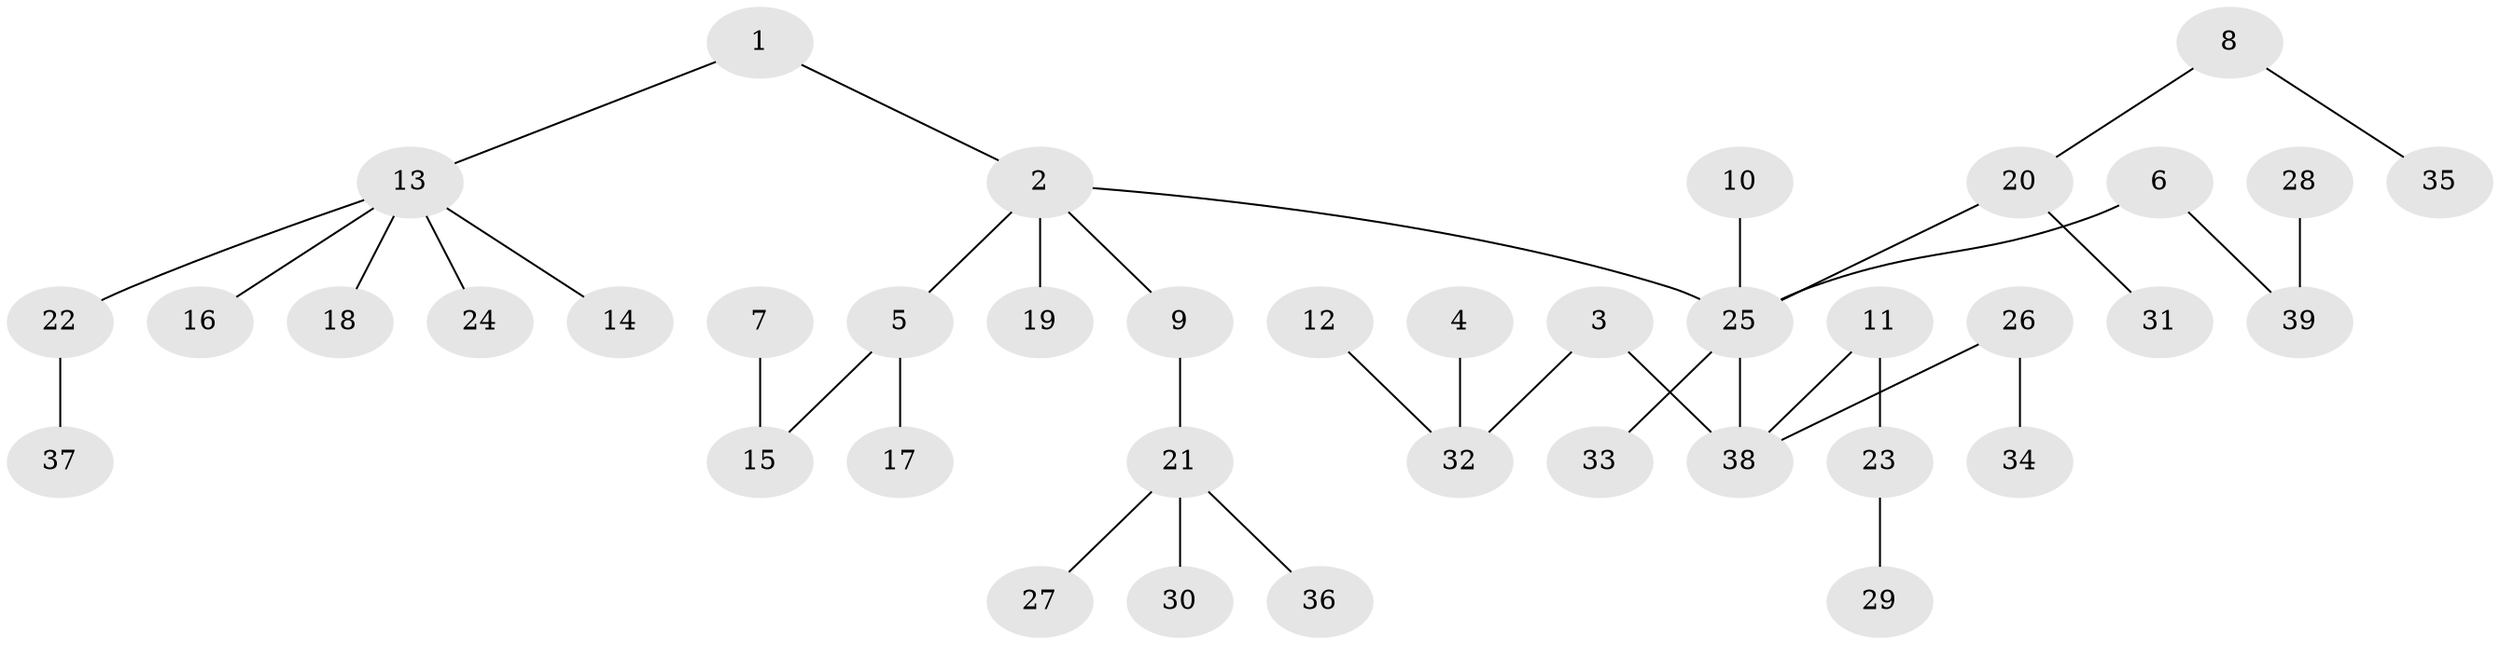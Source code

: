 // original degree distribution, {5: 0.03896103896103896, 6: 0.012987012987012988, 3: 0.15584415584415584, 2: 0.2857142857142857, 7: 0.012987012987012988, 1: 0.4675324675324675, 4: 0.025974025974025976}
// Generated by graph-tools (version 1.1) at 2025/50/03/09/25 03:50:19]
// undirected, 39 vertices, 38 edges
graph export_dot {
graph [start="1"]
  node [color=gray90,style=filled];
  1;
  2;
  3;
  4;
  5;
  6;
  7;
  8;
  9;
  10;
  11;
  12;
  13;
  14;
  15;
  16;
  17;
  18;
  19;
  20;
  21;
  22;
  23;
  24;
  25;
  26;
  27;
  28;
  29;
  30;
  31;
  32;
  33;
  34;
  35;
  36;
  37;
  38;
  39;
  1 -- 2 [weight=1.0];
  1 -- 13 [weight=1.0];
  2 -- 5 [weight=1.0];
  2 -- 9 [weight=1.0];
  2 -- 19 [weight=1.0];
  2 -- 25 [weight=1.0];
  3 -- 32 [weight=1.0];
  3 -- 38 [weight=1.0];
  4 -- 32 [weight=1.0];
  5 -- 15 [weight=1.0];
  5 -- 17 [weight=1.0];
  6 -- 25 [weight=1.0];
  6 -- 39 [weight=1.0];
  7 -- 15 [weight=1.0];
  8 -- 20 [weight=1.0];
  8 -- 35 [weight=1.0];
  9 -- 21 [weight=1.0];
  10 -- 25 [weight=1.0];
  11 -- 23 [weight=1.0];
  11 -- 38 [weight=1.0];
  12 -- 32 [weight=1.0];
  13 -- 14 [weight=1.0];
  13 -- 16 [weight=1.0];
  13 -- 18 [weight=1.0];
  13 -- 22 [weight=1.0];
  13 -- 24 [weight=1.0];
  20 -- 25 [weight=1.0];
  20 -- 31 [weight=1.0];
  21 -- 27 [weight=1.0];
  21 -- 30 [weight=1.0];
  21 -- 36 [weight=1.0];
  22 -- 37 [weight=1.0];
  23 -- 29 [weight=1.0];
  25 -- 33 [weight=1.0];
  25 -- 38 [weight=1.0];
  26 -- 34 [weight=1.0];
  26 -- 38 [weight=1.0];
  28 -- 39 [weight=1.0];
}
